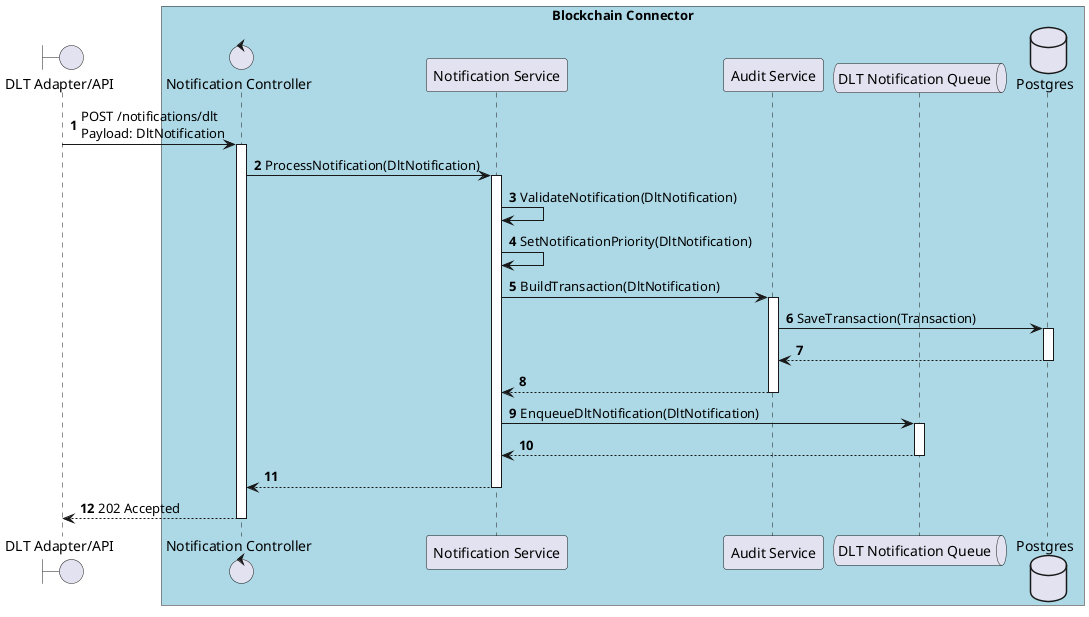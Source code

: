 @startuml
'https://plantuml.com/sequence-diagram

autonumber
skinparam BoxPadding 10

boundary "DLT Adapter/API" as dlt_adapter

box "Blockchain Connector" #LightBlue
    control "Notification Controller" as notification_controller
    participant "Notification Service" as notification_service
    participant "Audit Service" as audit_service
    queue "DLT Notification Queue" as dlt_queue
    database "Postgres" as local_db
end box

dlt_adapter -> notification_controller++: POST /notifications/dlt\nPayload: DltNotification
    notification_controller -> notification_service++: ProcessNotification(DltNotification)
        notification_service -> notification_service: ValidateNotification(DltNotification)
        notification_service -> notification_service: SetNotificationPriority(DltNotification)
        notification_service -> audit_service++: BuildTransaction(DltNotification)
            audit_service -> local_db++: SaveTransaction(Transaction)
            return
        return
        notification_service -> dlt_queue++: EnqueueDltNotification(DltNotification)
        return
    return
return 202 Accepted

@enduml


